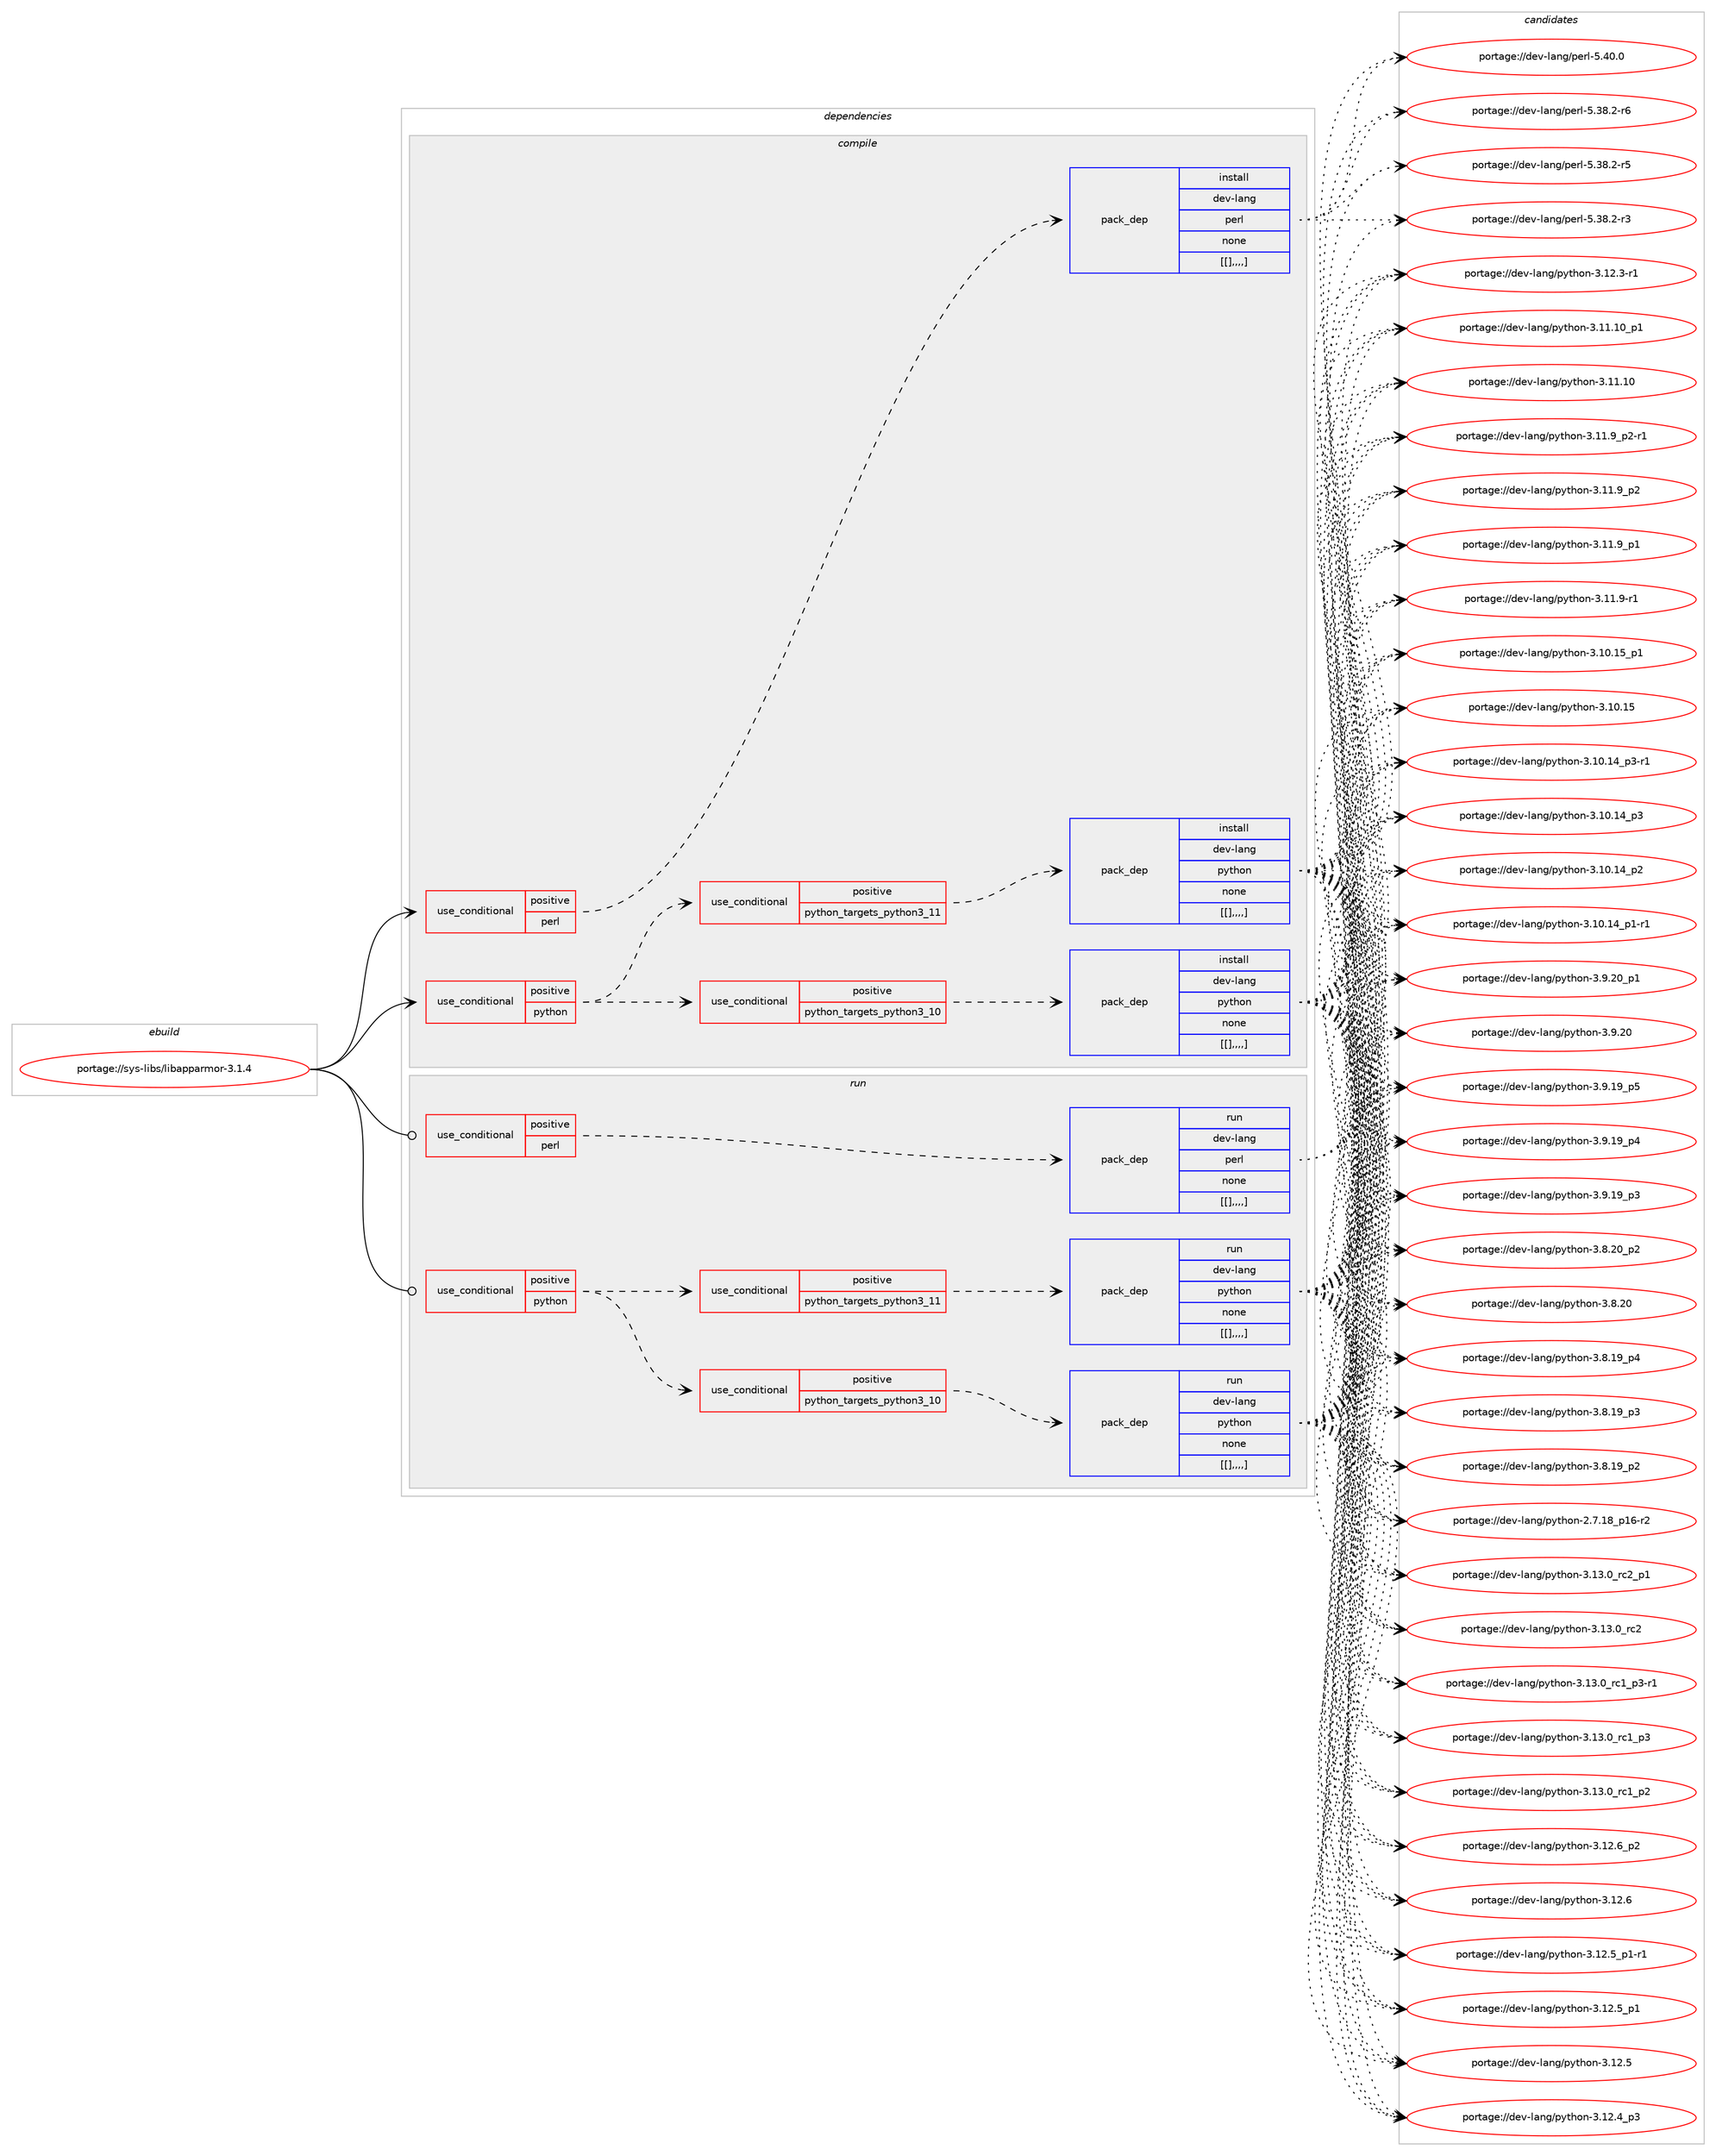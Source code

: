 digraph prolog {

# *************
# Graph options
# *************

newrank=true;
concentrate=true;
compound=true;
graph [rankdir=LR,fontname=Helvetica,fontsize=10,ranksep=1.5];#, ranksep=2.5, nodesep=0.2];
edge  [arrowhead=vee];
node  [fontname=Helvetica,fontsize=10];

# **********
# The ebuild
# **********

subgraph cluster_leftcol {
color=gray;
label=<<i>ebuild</i>>;
id [label="portage://sys-libs/libapparmor-3.1.4", color=red, width=4, href="../sys-libs/libapparmor-3.1.4.svg"];
}

# ****************
# The dependencies
# ****************

subgraph cluster_midcol {
color=gray;
label=<<i>dependencies</i>>;
subgraph cluster_compile {
fillcolor="#eeeeee";
style=filled;
label=<<i>compile</i>>;
subgraph cond122296 {
dependency453579 [label=<<TABLE BORDER="0" CELLBORDER="1" CELLSPACING="0" CELLPADDING="4"><TR><TD ROWSPAN="3" CELLPADDING="10">use_conditional</TD></TR><TR><TD>positive</TD></TR><TR><TD>perl</TD></TR></TABLE>>, shape=none, color=red];
subgraph pack328279 {
dependency453580 [label=<<TABLE BORDER="0" CELLBORDER="1" CELLSPACING="0" CELLPADDING="4" WIDTH="220"><TR><TD ROWSPAN="6" CELLPADDING="30">pack_dep</TD></TR><TR><TD WIDTH="110">install</TD></TR><TR><TD>dev-lang</TD></TR><TR><TD>perl</TD></TR><TR><TD>none</TD></TR><TR><TD>[[],,,,]</TD></TR></TABLE>>, shape=none, color=blue];
}
dependency453579:e -> dependency453580:w [weight=20,style="dashed",arrowhead="vee"];
}
id:e -> dependency453579:w [weight=20,style="solid",arrowhead="vee"];
subgraph cond122297 {
dependency453581 [label=<<TABLE BORDER="0" CELLBORDER="1" CELLSPACING="0" CELLPADDING="4"><TR><TD ROWSPAN="3" CELLPADDING="10">use_conditional</TD></TR><TR><TD>positive</TD></TR><TR><TD>python</TD></TR></TABLE>>, shape=none, color=red];
subgraph cond122298 {
dependency453582 [label=<<TABLE BORDER="0" CELLBORDER="1" CELLSPACING="0" CELLPADDING="4"><TR><TD ROWSPAN="3" CELLPADDING="10">use_conditional</TD></TR><TR><TD>positive</TD></TR><TR><TD>python_targets_python3_10</TD></TR></TABLE>>, shape=none, color=red];
subgraph pack328280 {
dependency453583 [label=<<TABLE BORDER="0" CELLBORDER="1" CELLSPACING="0" CELLPADDING="4" WIDTH="220"><TR><TD ROWSPAN="6" CELLPADDING="30">pack_dep</TD></TR><TR><TD WIDTH="110">install</TD></TR><TR><TD>dev-lang</TD></TR><TR><TD>python</TD></TR><TR><TD>none</TD></TR><TR><TD>[[],,,,]</TD></TR></TABLE>>, shape=none, color=blue];
}
dependency453582:e -> dependency453583:w [weight=20,style="dashed",arrowhead="vee"];
}
dependency453581:e -> dependency453582:w [weight=20,style="dashed",arrowhead="vee"];
subgraph cond122299 {
dependency453584 [label=<<TABLE BORDER="0" CELLBORDER="1" CELLSPACING="0" CELLPADDING="4"><TR><TD ROWSPAN="3" CELLPADDING="10">use_conditional</TD></TR><TR><TD>positive</TD></TR><TR><TD>python_targets_python3_11</TD></TR></TABLE>>, shape=none, color=red];
subgraph pack328281 {
dependency453585 [label=<<TABLE BORDER="0" CELLBORDER="1" CELLSPACING="0" CELLPADDING="4" WIDTH="220"><TR><TD ROWSPAN="6" CELLPADDING="30">pack_dep</TD></TR><TR><TD WIDTH="110">install</TD></TR><TR><TD>dev-lang</TD></TR><TR><TD>python</TD></TR><TR><TD>none</TD></TR><TR><TD>[[],,,,]</TD></TR></TABLE>>, shape=none, color=blue];
}
dependency453584:e -> dependency453585:w [weight=20,style="dashed",arrowhead="vee"];
}
dependency453581:e -> dependency453584:w [weight=20,style="dashed",arrowhead="vee"];
}
id:e -> dependency453581:w [weight=20,style="solid",arrowhead="vee"];
}
subgraph cluster_compileandrun {
fillcolor="#eeeeee";
style=filled;
label=<<i>compile and run</i>>;
}
subgraph cluster_run {
fillcolor="#eeeeee";
style=filled;
label=<<i>run</i>>;
subgraph cond122300 {
dependency453586 [label=<<TABLE BORDER="0" CELLBORDER="1" CELLSPACING="0" CELLPADDING="4"><TR><TD ROWSPAN="3" CELLPADDING="10">use_conditional</TD></TR><TR><TD>positive</TD></TR><TR><TD>perl</TD></TR></TABLE>>, shape=none, color=red];
subgraph pack328282 {
dependency453587 [label=<<TABLE BORDER="0" CELLBORDER="1" CELLSPACING="0" CELLPADDING="4" WIDTH="220"><TR><TD ROWSPAN="6" CELLPADDING="30">pack_dep</TD></TR><TR><TD WIDTH="110">run</TD></TR><TR><TD>dev-lang</TD></TR><TR><TD>perl</TD></TR><TR><TD>none</TD></TR><TR><TD>[[],,,,]</TD></TR></TABLE>>, shape=none, color=blue];
}
dependency453586:e -> dependency453587:w [weight=20,style="dashed",arrowhead="vee"];
}
id:e -> dependency453586:w [weight=20,style="solid",arrowhead="odot"];
subgraph cond122301 {
dependency453588 [label=<<TABLE BORDER="0" CELLBORDER="1" CELLSPACING="0" CELLPADDING="4"><TR><TD ROWSPAN="3" CELLPADDING="10">use_conditional</TD></TR><TR><TD>positive</TD></TR><TR><TD>python</TD></TR></TABLE>>, shape=none, color=red];
subgraph cond122302 {
dependency453589 [label=<<TABLE BORDER="0" CELLBORDER="1" CELLSPACING="0" CELLPADDING="4"><TR><TD ROWSPAN="3" CELLPADDING="10">use_conditional</TD></TR><TR><TD>positive</TD></TR><TR><TD>python_targets_python3_10</TD></TR></TABLE>>, shape=none, color=red];
subgraph pack328283 {
dependency453590 [label=<<TABLE BORDER="0" CELLBORDER="1" CELLSPACING="0" CELLPADDING="4" WIDTH="220"><TR><TD ROWSPAN="6" CELLPADDING="30">pack_dep</TD></TR><TR><TD WIDTH="110">run</TD></TR><TR><TD>dev-lang</TD></TR><TR><TD>python</TD></TR><TR><TD>none</TD></TR><TR><TD>[[],,,,]</TD></TR></TABLE>>, shape=none, color=blue];
}
dependency453589:e -> dependency453590:w [weight=20,style="dashed",arrowhead="vee"];
}
dependency453588:e -> dependency453589:w [weight=20,style="dashed",arrowhead="vee"];
subgraph cond122303 {
dependency453591 [label=<<TABLE BORDER="0" CELLBORDER="1" CELLSPACING="0" CELLPADDING="4"><TR><TD ROWSPAN="3" CELLPADDING="10">use_conditional</TD></TR><TR><TD>positive</TD></TR><TR><TD>python_targets_python3_11</TD></TR></TABLE>>, shape=none, color=red];
subgraph pack328284 {
dependency453592 [label=<<TABLE BORDER="0" CELLBORDER="1" CELLSPACING="0" CELLPADDING="4" WIDTH="220"><TR><TD ROWSPAN="6" CELLPADDING="30">pack_dep</TD></TR><TR><TD WIDTH="110">run</TD></TR><TR><TD>dev-lang</TD></TR><TR><TD>python</TD></TR><TR><TD>none</TD></TR><TR><TD>[[],,,,]</TD></TR></TABLE>>, shape=none, color=blue];
}
dependency453591:e -> dependency453592:w [weight=20,style="dashed",arrowhead="vee"];
}
dependency453588:e -> dependency453591:w [weight=20,style="dashed",arrowhead="vee"];
}
id:e -> dependency453588:w [weight=20,style="solid",arrowhead="odot"];
}
}

# **************
# The candidates
# **************

subgraph cluster_choices {
rank=same;
color=gray;
label=<<i>candidates</i>>;

subgraph choice328279 {
color=black;
nodesep=1;
choice10010111845108971101034711210111410845534652484648 [label="portage://dev-lang/perl-5.40.0", color=red, width=4,href="../dev-lang/perl-5.40.0.svg"];
choice100101118451089711010347112101114108455346515646504511454 [label="portage://dev-lang/perl-5.38.2-r6", color=red, width=4,href="../dev-lang/perl-5.38.2-r6.svg"];
choice100101118451089711010347112101114108455346515646504511453 [label="portage://dev-lang/perl-5.38.2-r5", color=red, width=4,href="../dev-lang/perl-5.38.2-r5.svg"];
choice100101118451089711010347112101114108455346515646504511451 [label="portage://dev-lang/perl-5.38.2-r3", color=red, width=4,href="../dev-lang/perl-5.38.2-r3.svg"];
dependency453580:e -> choice10010111845108971101034711210111410845534652484648:w [style=dotted,weight="100"];
dependency453580:e -> choice100101118451089711010347112101114108455346515646504511454:w [style=dotted,weight="100"];
dependency453580:e -> choice100101118451089711010347112101114108455346515646504511453:w [style=dotted,weight="100"];
dependency453580:e -> choice100101118451089711010347112101114108455346515646504511451:w [style=dotted,weight="100"];
}
subgraph choice328280 {
color=black;
nodesep=1;
choice100101118451089711010347112121116104111110455146495146489511499509511249 [label="portage://dev-lang/python-3.13.0_rc2_p1", color=red, width=4,href="../dev-lang/python-3.13.0_rc2_p1.svg"];
choice10010111845108971101034711212111610411111045514649514648951149950 [label="portage://dev-lang/python-3.13.0_rc2", color=red, width=4,href="../dev-lang/python-3.13.0_rc2.svg"];
choice1001011184510897110103471121211161041111104551464951464895114994995112514511449 [label="portage://dev-lang/python-3.13.0_rc1_p3-r1", color=red, width=4,href="../dev-lang/python-3.13.0_rc1_p3-r1.svg"];
choice100101118451089711010347112121116104111110455146495146489511499499511251 [label="portage://dev-lang/python-3.13.0_rc1_p3", color=red, width=4,href="../dev-lang/python-3.13.0_rc1_p3.svg"];
choice100101118451089711010347112121116104111110455146495146489511499499511250 [label="portage://dev-lang/python-3.13.0_rc1_p2", color=red, width=4,href="../dev-lang/python-3.13.0_rc1_p2.svg"];
choice100101118451089711010347112121116104111110455146495046549511250 [label="portage://dev-lang/python-3.12.6_p2", color=red, width=4,href="../dev-lang/python-3.12.6_p2.svg"];
choice10010111845108971101034711212111610411111045514649504654 [label="portage://dev-lang/python-3.12.6", color=red, width=4,href="../dev-lang/python-3.12.6.svg"];
choice1001011184510897110103471121211161041111104551464950465395112494511449 [label="portage://dev-lang/python-3.12.5_p1-r1", color=red, width=4,href="../dev-lang/python-3.12.5_p1-r1.svg"];
choice100101118451089711010347112121116104111110455146495046539511249 [label="portage://dev-lang/python-3.12.5_p1", color=red, width=4,href="../dev-lang/python-3.12.5_p1.svg"];
choice10010111845108971101034711212111610411111045514649504653 [label="portage://dev-lang/python-3.12.5", color=red, width=4,href="../dev-lang/python-3.12.5.svg"];
choice100101118451089711010347112121116104111110455146495046529511251 [label="portage://dev-lang/python-3.12.4_p3", color=red, width=4,href="../dev-lang/python-3.12.4_p3.svg"];
choice100101118451089711010347112121116104111110455146495046514511449 [label="portage://dev-lang/python-3.12.3-r1", color=red, width=4,href="../dev-lang/python-3.12.3-r1.svg"];
choice10010111845108971101034711212111610411111045514649494649489511249 [label="portage://dev-lang/python-3.11.10_p1", color=red, width=4,href="../dev-lang/python-3.11.10_p1.svg"];
choice1001011184510897110103471121211161041111104551464949464948 [label="portage://dev-lang/python-3.11.10", color=red, width=4,href="../dev-lang/python-3.11.10.svg"];
choice1001011184510897110103471121211161041111104551464949465795112504511449 [label="portage://dev-lang/python-3.11.9_p2-r1", color=red, width=4,href="../dev-lang/python-3.11.9_p2-r1.svg"];
choice100101118451089711010347112121116104111110455146494946579511250 [label="portage://dev-lang/python-3.11.9_p2", color=red, width=4,href="../dev-lang/python-3.11.9_p2.svg"];
choice100101118451089711010347112121116104111110455146494946579511249 [label="portage://dev-lang/python-3.11.9_p1", color=red, width=4,href="../dev-lang/python-3.11.9_p1.svg"];
choice100101118451089711010347112121116104111110455146494946574511449 [label="portage://dev-lang/python-3.11.9-r1", color=red, width=4,href="../dev-lang/python-3.11.9-r1.svg"];
choice10010111845108971101034711212111610411111045514649484649539511249 [label="portage://dev-lang/python-3.10.15_p1", color=red, width=4,href="../dev-lang/python-3.10.15_p1.svg"];
choice1001011184510897110103471121211161041111104551464948464953 [label="portage://dev-lang/python-3.10.15", color=red, width=4,href="../dev-lang/python-3.10.15.svg"];
choice100101118451089711010347112121116104111110455146494846495295112514511449 [label="portage://dev-lang/python-3.10.14_p3-r1", color=red, width=4,href="../dev-lang/python-3.10.14_p3-r1.svg"];
choice10010111845108971101034711212111610411111045514649484649529511251 [label="portage://dev-lang/python-3.10.14_p3", color=red, width=4,href="../dev-lang/python-3.10.14_p3.svg"];
choice10010111845108971101034711212111610411111045514649484649529511250 [label="portage://dev-lang/python-3.10.14_p2", color=red, width=4,href="../dev-lang/python-3.10.14_p2.svg"];
choice100101118451089711010347112121116104111110455146494846495295112494511449 [label="portage://dev-lang/python-3.10.14_p1-r1", color=red, width=4,href="../dev-lang/python-3.10.14_p1-r1.svg"];
choice100101118451089711010347112121116104111110455146574650489511249 [label="portage://dev-lang/python-3.9.20_p1", color=red, width=4,href="../dev-lang/python-3.9.20_p1.svg"];
choice10010111845108971101034711212111610411111045514657465048 [label="portage://dev-lang/python-3.9.20", color=red, width=4,href="../dev-lang/python-3.9.20.svg"];
choice100101118451089711010347112121116104111110455146574649579511253 [label="portage://dev-lang/python-3.9.19_p5", color=red, width=4,href="../dev-lang/python-3.9.19_p5.svg"];
choice100101118451089711010347112121116104111110455146574649579511252 [label="portage://dev-lang/python-3.9.19_p4", color=red, width=4,href="../dev-lang/python-3.9.19_p4.svg"];
choice100101118451089711010347112121116104111110455146574649579511251 [label="portage://dev-lang/python-3.9.19_p3", color=red, width=4,href="../dev-lang/python-3.9.19_p3.svg"];
choice100101118451089711010347112121116104111110455146564650489511250 [label="portage://dev-lang/python-3.8.20_p2", color=red, width=4,href="../dev-lang/python-3.8.20_p2.svg"];
choice10010111845108971101034711212111610411111045514656465048 [label="portage://dev-lang/python-3.8.20", color=red, width=4,href="../dev-lang/python-3.8.20.svg"];
choice100101118451089711010347112121116104111110455146564649579511252 [label="portage://dev-lang/python-3.8.19_p4", color=red, width=4,href="../dev-lang/python-3.8.19_p4.svg"];
choice100101118451089711010347112121116104111110455146564649579511251 [label="portage://dev-lang/python-3.8.19_p3", color=red, width=4,href="../dev-lang/python-3.8.19_p3.svg"];
choice100101118451089711010347112121116104111110455146564649579511250 [label="portage://dev-lang/python-3.8.19_p2", color=red, width=4,href="../dev-lang/python-3.8.19_p2.svg"];
choice100101118451089711010347112121116104111110455046554649569511249544511450 [label="portage://dev-lang/python-2.7.18_p16-r2", color=red, width=4,href="../dev-lang/python-2.7.18_p16-r2.svg"];
dependency453583:e -> choice100101118451089711010347112121116104111110455146495146489511499509511249:w [style=dotted,weight="100"];
dependency453583:e -> choice10010111845108971101034711212111610411111045514649514648951149950:w [style=dotted,weight="100"];
dependency453583:e -> choice1001011184510897110103471121211161041111104551464951464895114994995112514511449:w [style=dotted,weight="100"];
dependency453583:e -> choice100101118451089711010347112121116104111110455146495146489511499499511251:w [style=dotted,weight="100"];
dependency453583:e -> choice100101118451089711010347112121116104111110455146495146489511499499511250:w [style=dotted,weight="100"];
dependency453583:e -> choice100101118451089711010347112121116104111110455146495046549511250:w [style=dotted,weight="100"];
dependency453583:e -> choice10010111845108971101034711212111610411111045514649504654:w [style=dotted,weight="100"];
dependency453583:e -> choice1001011184510897110103471121211161041111104551464950465395112494511449:w [style=dotted,weight="100"];
dependency453583:e -> choice100101118451089711010347112121116104111110455146495046539511249:w [style=dotted,weight="100"];
dependency453583:e -> choice10010111845108971101034711212111610411111045514649504653:w [style=dotted,weight="100"];
dependency453583:e -> choice100101118451089711010347112121116104111110455146495046529511251:w [style=dotted,weight="100"];
dependency453583:e -> choice100101118451089711010347112121116104111110455146495046514511449:w [style=dotted,weight="100"];
dependency453583:e -> choice10010111845108971101034711212111610411111045514649494649489511249:w [style=dotted,weight="100"];
dependency453583:e -> choice1001011184510897110103471121211161041111104551464949464948:w [style=dotted,weight="100"];
dependency453583:e -> choice1001011184510897110103471121211161041111104551464949465795112504511449:w [style=dotted,weight="100"];
dependency453583:e -> choice100101118451089711010347112121116104111110455146494946579511250:w [style=dotted,weight="100"];
dependency453583:e -> choice100101118451089711010347112121116104111110455146494946579511249:w [style=dotted,weight="100"];
dependency453583:e -> choice100101118451089711010347112121116104111110455146494946574511449:w [style=dotted,weight="100"];
dependency453583:e -> choice10010111845108971101034711212111610411111045514649484649539511249:w [style=dotted,weight="100"];
dependency453583:e -> choice1001011184510897110103471121211161041111104551464948464953:w [style=dotted,weight="100"];
dependency453583:e -> choice100101118451089711010347112121116104111110455146494846495295112514511449:w [style=dotted,weight="100"];
dependency453583:e -> choice10010111845108971101034711212111610411111045514649484649529511251:w [style=dotted,weight="100"];
dependency453583:e -> choice10010111845108971101034711212111610411111045514649484649529511250:w [style=dotted,weight="100"];
dependency453583:e -> choice100101118451089711010347112121116104111110455146494846495295112494511449:w [style=dotted,weight="100"];
dependency453583:e -> choice100101118451089711010347112121116104111110455146574650489511249:w [style=dotted,weight="100"];
dependency453583:e -> choice10010111845108971101034711212111610411111045514657465048:w [style=dotted,weight="100"];
dependency453583:e -> choice100101118451089711010347112121116104111110455146574649579511253:w [style=dotted,weight="100"];
dependency453583:e -> choice100101118451089711010347112121116104111110455146574649579511252:w [style=dotted,weight="100"];
dependency453583:e -> choice100101118451089711010347112121116104111110455146574649579511251:w [style=dotted,weight="100"];
dependency453583:e -> choice100101118451089711010347112121116104111110455146564650489511250:w [style=dotted,weight="100"];
dependency453583:e -> choice10010111845108971101034711212111610411111045514656465048:w [style=dotted,weight="100"];
dependency453583:e -> choice100101118451089711010347112121116104111110455146564649579511252:w [style=dotted,weight="100"];
dependency453583:e -> choice100101118451089711010347112121116104111110455146564649579511251:w [style=dotted,weight="100"];
dependency453583:e -> choice100101118451089711010347112121116104111110455146564649579511250:w [style=dotted,weight="100"];
dependency453583:e -> choice100101118451089711010347112121116104111110455046554649569511249544511450:w [style=dotted,weight="100"];
}
subgraph choice328281 {
color=black;
nodesep=1;
choice100101118451089711010347112121116104111110455146495146489511499509511249 [label="portage://dev-lang/python-3.13.0_rc2_p1", color=red, width=4,href="../dev-lang/python-3.13.0_rc2_p1.svg"];
choice10010111845108971101034711212111610411111045514649514648951149950 [label="portage://dev-lang/python-3.13.0_rc2", color=red, width=4,href="../dev-lang/python-3.13.0_rc2.svg"];
choice1001011184510897110103471121211161041111104551464951464895114994995112514511449 [label="portage://dev-lang/python-3.13.0_rc1_p3-r1", color=red, width=4,href="../dev-lang/python-3.13.0_rc1_p3-r1.svg"];
choice100101118451089711010347112121116104111110455146495146489511499499511251 [label="portage://dev-lang/python-3.13.0_rc1_p3", color=red, width=4,href="../dev-lang/python-3.13.0_rc1_p3.svg"];
choice100101118451089711010347112121116104111110455146495146489511499499511250 [label="portage://dev-lang/python-3.13.0_rc1_p2", color=red, width=4,href="../dev-lang/python-3.13.0_rc1_p2.svg"];
choice100101118451089711010347112121116104111110455146495046549511250 [label="portage://dev-lang/python-3.12.6_p2", color=red, width=4,href="../dev-lang/python-3.12.6_p2.svg"];
choice10010111845108971101034711212111610411111045514649504654 [label="portage://dev-lang/python-3.12.6", color=red, width=4,href="../dev-lang/python-3.12.6.svg"];
choice1001011184510897110103471121211161041111104551464950465395112494511449 [label="portage://dev-lang/python-3.12.5_p1-r1", color=red, width=4,href="../dev-lang/python-3.12.5_p1-r1.svg"];
choice100101118451089711010347112121116104111110455146495046539511249 [label="portage://dev-lang/python-3.12.5_p1", color=red, width=4,href="../dev-lang/python-3.12.5_p1.svg"];
choice10010111845108971101034711212111610411111045514649504653 [label="portage://dev-lang/python-3.12.5", color=red, width=4,href="../dev-lang/python-3.12.5.svg"];
choice100101118451089711010347112121116104111110455146495046529511251 [label="portage://dev-lang/python-3.12.4_p3", color=red, width=4,href="../dev-lang/python-3.12.4_p3.svg"];
choice100101118451089711010347112121116104111110455146495046514511449 [label="portage://dev-lang/python-3.12.3-r1", color=red, width=4,href="../dev-lang/python-3.12.3-r1.svg"];
choice10010111845108971101034711212111610411111045514649494649489511249 [label="portage://dev-lang/python-3.11.10_p1", color=red, width=4,href="../dev-lang/python-3.11.10_p1.svg"];
choice1001011184510897110103471121211161041111104551464949464948 [label="portage://dev-lang/python-3.11.10", color=red, width=4,href="../dev-lang/python-3.11.10.svg"];
choice1001011184510897110103471121211161041111104551464949465795112504511449 [label="portage://dev-lang/python-3.11.9_p2-r1", color=red, width=4,href="../dev-lang/python-3.11.9_p2-r1.svg"];
choice100101118451089711010347112121116104111110455146494946579511250 [label="portage://dev-lang/python-3.11.9_p2", color=red, width=4,href="../dev-lang/python-3.11.9_p2.svg"];
choice100101118451089711010347112121116104111110455146494946579511249 [label="portage://dev-lang/python-3.11.9_p1", color=red, width=4,href="../dev-lang/python-3.11.9_p1.svg"];
choice100101118451089711010347112121116104111110455146494946574511449 [label="portage://dev-lang/python-3.11.9-r1", color=red, width=4,href="../dev-lang/python-3.11.9-r1.svg"];
choice10010111845108971101034711212111610411111045514649484649539511249 [label="portage://dev-lang/python-3.10.15_p1", color=red, width=4,href="../dev-lang/python-3.10.15_p1.svg"];
choice1001011184510897110103471121211161041111104551464948464953 [label="portage://dev-lang/python-3.10.15", color=red, width=4,href="../dev-lang/python-3.10.15.svg"];
choice100101118451089711010347112121116104111110455146494846495295112514511449 [label="portage://dev-lang/python-3.10.14_p3-r1", color=red, width=4,href="../dev-lang/python-3.10.14_p3-r1.svg"];
choice10010111845108971101034711212111610411111045514649484649529511251 [label="portage://dev-lang/python-3.10.14_p3", color=red, width=4,href="../dev-lang/python-3.10.14_p3.svg"];
choice10010111845108971101034711212111610411111045514649484649529511250 [label="portage://dev-lang/python-3.10.14_p2", color=red, width=4,href="../dev-lang/python-3.10.14_p2.svg"];
choice100101118451089711010347112121116104111110455146494846495295112494511449 [label="portage://dev-lang/python-3.10.14_p1-r1", color=red, width=4,href="../dev-lang/python-3.10.14_p1-r1.svg"];
choice100101118451089711010347112121116104111110455146574650489511249 [label="portage://dev-lang/python-3.9.20_p1", color=red, width=4,href="../dev-lang/python-3.9.20_p1.svg"];
choice10010111845108971101034711212111610411111045514657465048 [label="portage://dev-lang/python-3.9.20", color=red, width=4,href="../dev-lang/python-3.9.20.svg"];
choice100101118451089711010347112121116104111110455146574649579511253 [label="portage://dev-lang/python-3.9.19_p5", color=red, width=4,href="../dev-lang/python-3.9.19_p5.svg"];
choice100101118451089711010347112121116104111110455146574649579511252 [label="portage://dev-lang/python-3.9.19_p4", color=red, width=4,href="../dev-lang/python-3.9.19_p4.svg"];
choice100101118451089711010347112121116104111110455146574649579511251 [label="portage://dev-lang/python-3.9.19_p3", color=red, width=4,href="../dev-lang/python-3.9.19_p3.svg"];
choice100101118451089711010347112121116104111110455146564650489511250 [label="portage://dev-lang/python-3.8.20_p2", color=red, width=4,href="../dev-lang/python-3.8.20_p2.svg"];
choice10010111845108971101034711212111610411111045514656465048 [label="portage://dev-lang/python-3.8.20", color=red, width=4,href="../dev-lang/python-3.8.20.svg"];
choice100101118451089711010347112121116104111110455146564649579511252 [label="portage://dev-lang/python-3.8.19_p4", color=red, width=4,href="../dev-lang/python-3.8.19_p4.svg"];
choice100101118451089711010347112121116104111110455146564649579511251 [label="portage://dev-lang/python-3.8.19_p3", color=red, width=4,href="../dev-lang/python-3.8.19_p3.svg"];
choice100101118451089711010347112121116104111110455146564649579511250 [label="portage://dev-lang/python-3.8.19_p2", color=red, width=4,href="../dev-lang/python-3.8.19_p2.svg"];
choice100101118451089711010347112121116104111110455046554649569511249544511450 [label="portage://dev-lang/python-2.7.18_p16-r2", color=red, width=4,href="../dev-lang/python-2.7.18_p16-r2.svg"];
dependency453585:e -> choice100101118451089711010347112121116104111110455146495146489511499509511249:w [style=dotted,weight="100"];
dependency453585:e -> choice10010111845108971101034711212111610411111045514649514648951149950:w [style=dotted,weight="100"];
dependency453585:e -> choice1001011184510897110103471121211161041111104551464951464895114994995112514511449:w [style=dotted,weight="100"];
dependency453585:e -> choice100101118451089711010347112121116104111110455146495146489511499499511251:w [style=dotted,weight="100"];
dependency453585:e -> choice100101118451089711010347112121116104111110455146495146489511499499511250:w [style=dotted,weight="100"];
dependency453585:e -> choice100101118451089711010347112121116104111110455146495046549511250:w [style=dotted,weight="100"];
dependency453585:e -> choice10010111845108971101034711212111610411111045514649504654:w [style=dotted,weight="100"];
dependency453585:e -> choice1001011184510897110103471121211161041111104551464950465395112494511449:w [style=dotted,weight="100"];
dependency453585:e -> choice100101118451089711010347112121116104111110455146495046539511249:w [style=dotted,weight="100"];
dependency453585:e -> choice10010111845108971101034711212111610411111045514649504653:w [style=dotted,weight="100"];
dependency453585:e -> choice100101118451089711010347112121116104111110455146495046529511251:w [style=dotted,weight="100"];
dependency453585:e -> choice100101118451089711010347112121116104111110455146495046514511449:w [style=dotted,weight="100"];
dependency453585:e -> choice10010111845108971101034711212111610411111045514649494649489511249:w [style=dotted,weight="100"];
dependency453585:e -> choice1001011184510897110103471121211161041111104551464949464948:w [style=dotted,weight="100"];
dependency453585:e -> choice1001011184510897110103471121211161041111104551464949465795112504511449:w [style=dotted,weight="100"];
dependency453585:e -> choice100101118451089711010347112121116104111110455146494946579511250:w [style=dotted,weight="100"];
dependency453585:e -> choice100101118451089711010347112121116104111110455146494946579511249:w [style=dotted,weight="100"];
dependency453585:e -> choice100101118451089711010347112121116104111110455146494946574511449:w [style=dotted,weight="100"];
dependency453585:e -> choice10010111845108971101034711212111610411111045514649484649539511249:w [style=dotted,weight="100"];
dependency453585:e -> choice1001011184510897110103471121211161041111104551464948464953:w [style=dotted,weight="100"];
dependency453585:e -> choice100101118451089711010347112121116104111110455146494846495295112514511449:w [style=dotted,weight="100"];
dependency453585:e -> choice10010111845108971101034711212111610411111045514649484649529511251:w [style=dotted,weight="100"];
dependency453585:e -> choice10010111845108971101034711212111610411111045514649484649529511250:w [style=dotted,weight="100"];
dependency453585:e -> choice100101118451089711010347112121116104111110455146494846495295112494511449:w [style=dotted,weight="100"];
dependency453585:e -> choice100101118451089711010347112121116104111110455146574650489511249:w [style=dotted,weight="100"];
dependency453585:e -> choice10010111845108971101034711212111610411111045514657465048:w [style=dotted,weight="100"];
dependency453585:e -> choice100101118451089711010347112121116104111110455146574649579511253:w [style=dotted,weight="100"];
dependency453585:e -> choice100101118451089711010347112121116104111110455146574649579511252:w [style=dotted,weight="100"];
dependency453585:e -> choice100101118451089711010347112121116104111110455146574649579511251:w [style=dotted,weight="100"];
dependency453585:e -> choice100101118451089711010347112121116104111110455146564650489511250:w [style=dotted,weight="100"];
dependency453585:e -> choice10010111845108971101034711212111610411111045514656465048:w [style=dotted,weight="100"];
dependency453585:e -> choice100101118451089711010347112121116104111110455146564649579511252:w [style=dotted,weight="100"];
dependency453585:e -> choice100101118451089711010347112121116104111110455146564649579511251:w [style=dotted,weight="100"];
dependency453585:e -> choice100101118451089711010347112121116104111110455146564649579511250:w [style=dotted,weight="100"];
dependency453585:e -> choice100101118451089711010347112121116104111110455046554649569511249544511450:w [style=dotted,weight="100"];
}
subgraph choice328282 {
color=black;
nodesep=1;
choice10010111845108971101034711210111410845534652484648 [label="portage://dev-lang/perl-5.40.0", color=red, width=4,href="../dev-lang/perl-5.40.0.svg"];
choice100101118451089711010347112101114108455346515646504511454 [label="portage://dev-lang/perl-5.38.2-r6", color=red, width=4,href="../dev-lang/perl-5.38.2-r6.svg"];
choice100101118451089711010347112101114108455346515646504511453 [label="portage://dev-lang/perl-5.38.2-r5", color=red, width=4,href="../dev-lang/perl-5.38.2-r5.svg"];
choice100101118451089711010347112101114108455346515646504511451 [label="portage://dev-lang/perl-5.38.2-r3", color=red, width=4,href="../dev-lang/perl-5.38.2-r3.svg"];
dependency453587:e -> choice10010111845108971101034711210111410845534652484648:w [style=dotted,weight="100"];
dependency453587:e -> choice100101118451089711010347112101114108455346515646504511454:w [style=dotted,weight="100"];
dependency453587:e -> choice100101118451089711010347112101114108455346515646504511453:w [style=dotted,weight="100"];
dependency453587:e -> choice100101118451089711010347112101114108455346515646504511451:w [style=dotted,weight="100"];
}
subgraph choice328283 {
color=black;
nodesep=1;
choice100101118451089711010347112121116104111110455146495146489511499509511249 [label="portage://dev-lang/python-3.13.0_rc2_p1", color=red, width=4,href="../dev-lang/python-3.13.0_rc2_p1.svg"];
choice10010111845108971101034711212111610411111045514649514648951149950 [label="portage://dev-lang/python-3.13.0_rc2", color=red, width=4,href="../dev-lang/python-3.13.0_rc2.svg"];
choice1001011184510897110103471121211161041111104551464951464895114994995112514511449 [label="portage://dev-lang/python-3.13.0_rc1_p3-r1", color=red, width=4,href="../dev-lang/python-3.13.0_rc1_p3-r1.svg"];
choice100101118451089711010347112121116104111110455146495146489511499499511251 [label="portage://dev-lang/python-3.13.0_rc1_p3", color=red, width=4,href="../dev-lang/python-3.13.0_rc1_p3.svg"];
choice100101118451089711010347112121116104111110455146495146489511499499511250 [label="portage://dev-lang/python-3.13.0_rc1_p2", color=red, width=4,href="../dev-lang/python-3.13.0_rc1_p2.svg"];
choice100101118451089711010347112121116104111110455146495046549511250 [label="portage://dev-lang/python-3.12.6_p2", color=red, width=4,href="../dev-lang/python-3.12.6_p2.svg"];
choice10010111845108971101034711212111610411111045514649504654 [label="portage://dev-lang/python-3.12.6", color=red, width=4,href="../dev-lang/python-3.12.6.svg"];
choice1001011184510897110103471121211161041111104551464950465395112494511449 [label="portage://dev-lang/python-3.12.5_p1-r1", color=red, width=4,href="../dev-lang/python-3.12.5_p1-r1.svg"];
choice100101118451089711010347112121116104111110455146495046539511249 [label="portage://dev-lang/python-3.12.5_p1", color=red, width=4,href="../dev-lang/python-3.12.5_p1.svg"];
choice10010111845108971101034711212111610411111045514649504653 [label="portage://dev-lang/python-3.12.5", color=red, width=4,href="../dev-lang/python-3.12.5.svg"];
choice100101118451089711010347112121116104111110455146495046529511251 [label="portage://dev-lang/python-3.12.4_p3", color=red, width=4,href="../dev-lang/python-3.12.4_p3.svg"];
choice100101118451089711010347112121116104111110455146495046514511449 [label="portage://dev-lang/python-3.12.3-r1", color=red, width=4,href="../dev-lang/python-3.12.3-r1.svg"];
choice10010111845108971101034711212111610411111045514649494649489511249 [label="portage://dev-lang/python-3.11.10_p1", color=red, width=4,href="../dev-lang/python-3.11.10_p1.svg"];
choice1001011184510897110103471121211161041111104551464949464948 [label="portage://dev-lang/python-3.11.10", color=red, width=4,href="../dev-lang/python-3.11.10.svg"];
choice1001011184510897110103471121211161041111104551464949465795112504511449 [label="portage://dev-lang/python-3.11.9_p2-r1", color=red, width=4,href="../dev-lang/python-3.11.9_p2-r1.svg"];
choice100101118451089711010347112121116104111110455146494946579511250 [label="portage://dev-lang/python-3.11.9_p2", color=red, width=4,href="../dev-lang/python-3.11.9_p2.svg"];
choice100101118451089711010347112121116104111110455146494946579511249 [label="portage://dev-lang/python-3.11.9_p1", color=red, width=4,href="../dev-lang/python-3.11.9_p1.svg"];
choice100101118451089711010347112121116104111110455146494946574511449 [label="portage://dev-lang/python-3.11.9-r1", color=red, width=4,href="../dev-lang/python-3.11.9-r1.svg"];
choice10010111845108971101034711212111610411111045514649484649539511249 [label="portage://dev-lang/python-3.10.15_p1", color=red, width=4,href="../dev-lang/python-3.10.15_p1.svg"];
choice1001011184510897110103471121211161041111104551464948464953 [label="portage://dev-lang/python-3.10.15", color=red, width=4,href="../dev-lang/python-3.10.15.svg"];
choice100101118451089711010347112121116104111110455146494846495295112514511449 [label="portage://dev-lang/python-3.10.14_p3-r1", color=red, width=4,href="../dev-lang/python-3.10.14_p3-r1.svg"];
choice10010111845108971101034711212111610411111045514649484649529511251 [label="portage://dev-lang/python-3.10.14_p3", color=red, width=4,href="../dev-lang/python-3.10.14_p3.svg"];
choice10010111845108971101034711212111610411111045514649484649529511250 [label="portage://dev-lang/python-3.10.14_p2", color=red, width=4,href="../dev-lang/python-3.10.14_p2.svg"];
choice100101118451089711010347112121116104111110455146494846495295112494511449 [label="portage://dev-lang/python-3.10.14_p1-r1", color=red, width=4,href="../dev-lang/python-3.10.14_p1-r1.svg"];
choice100101118451089711010347112121116104111110455146574650489511249 [label="portage://dev-lang/python-3.9.20_p1", color=red, width=4,href="../dev-lang/python-3.9.20_p1.svg"];
choice10010111845108971101034711212111610411111045514657465048 [label="portage://dev-lang/python-3.9.20", color=red, width=4,href="../dev-lang/python-3.9.20.svg"];
choice100101118451089711010347112121116104111110455146574649579511253 [label="portage://dev-lang/python-3.9.19_p5", color=red, width=4,href="../dev-lang/python-3.9.19_p5.svg"];
choice100101118451089711010347112121116104111110455146574649579511252 [label="portage://dev-lang/python-3.9.19_p4", color=red, width=4,href="../dev-lang/python-3.9.19_p4.svg"];
choice100101118451089711010347112121116104111110455146574649579511251 [label="portage://dev-lang/python-3.9.19_p3", color=red, width=4,href="../dev-lang/python-3.9.19_p3.svg"];
choice100101118451089711010347112121116104111110455146564650489511250 [label="portage://dev-lang/python-3.8.20_p2", color=red, width=4,href="../dev-lang/python-3.8.20_p2.svg"];
choice10010111845108971101034711212111610411111045514656465048 [label="portage://dev-lang/python-3.8.20", color=red, width=4,href="../dev-lang/python-3.8.20.svg"];
choice100101118451089711010347112121116104111110455146564649579511252 [label="portage://dev-lang/python-3.8.19_p4", color=red, width=4,href="../dev-lang/python-3.8.19_p4.svg"];
choice100101118451089711010347112121116104111110455146564649579511251 [label="portage://dev-lang/python-3.8.19_p3", color=red, width=4,href="../dev-lang/python-3.8.19_p3.svg"];
choice100101118451089711010347112121116104111110455146564649579511250 [label="portage://dev-lang/python-3.8.19_p2", color=red, width=4,href="../dev-lang/python-3.8.19_p2.svg"];
choice100101118451089711010347112121116104111110455046554649569511249544511450 [label="portage://dev-lang/python-2.7.18_p16-r2", color=red, width=4,href="../dev-lang/python-2.7.18_p16-r2.svg"];
dependency453590:e -> choice100101118451089711010347112121116104111110455146495146489511499509511249:w [style=dotted,weight="100"];
dependency453590:e -> choice10010111845108971101034711212111610411111045514649514648951149950:w [style=dotted,weight="100"];
dependency453590:e -> choice1001011184510897110103471121211161041111104551464951464895114994995112514511449:w [style=dotted,weight="100"];
dependency453590:e -> choice100101118451089711010347112121116104111110455146495146489511499499511251:w [style=dotted,weight="100"];
dependency453590:e -> choice100101118451089711010347112121116104111110455146495146489511499499511250:w [style=dotted,weight="100"];
dependency453590:e -> choice100101118451089711010347112121116104111110455146495046549511250:w [style=dotted,weight="100"];
dependency453590:e -> choice10010111845108971101034711212111610411111045514649504654:w [style=dotted,weight="100"];
dependency453590:e -> choice1001011184510897110103471121211161041111104551464950465395112494511449:w [style=dotted,weight="100"];
dependency453590:e -> choice100101118451089711010347112121116104111110455146495046539511249:w [style=dotted,weight="100"];
dependency453590:e -> choice10010111845108971101034711212111610411111045514649504653:w [style=dotted,weight="100"];
dependency453590:e -> choice100101118451089711010347112121116104111110455146495046529511251:w [style=dotted,weight="100"];
dependency453590:e -> choice100101118451089711010347112121116104111110455146495046514511449:w [style=dotted,weight="100"];
dependency453590:e -> choice10010111845108971101034711212111610411111045514649494649489511249:w [style=dotted,weight="100"];
dependency453590:e -> choice1001011184510897110103471121211161041111104551464949464948:w [style=dotted,weight="100"];
dependency453590:e -> choice1001011184510897110103471121211161041111104551464949465795112504511449:w [style=dotted,weight="100"];
dependency453590:e -> choice100101118451089711010347112121116104111110455146494946579511250:w [style=dotted,weight="100"];
dependency453590:e -> choice100101118451089711010347112121116104111110455146494946579511249:w [style=dotted,weight="100"];
dependency453590:e -> choice100101118451089711010347112121116104111110455146494946574511449:w [style=dotted,weight="100"];
dependency453590:e -> choice10010111845108971101034711212111610411111045514649484649539511249:w [style=dotted,weight="100"];
dependency453590:e -> choice1001011184510897110103471121211161041111104551464948464953:w [style=dotted,weight="100"];
dependency453590:e -> choice100101118451089711010347112121116104111110455146494846495295112514511449:w [style=dotted,weight="100"];
dependency453590:e -> choice10010111845108971101034711212111610411111045514649484649529511251:w [style=dotted,weight="100"];
dependency453590:e -> choice10010111845108971101034711212111610411111045514649484649529511250:w [style=dotted,weight="100"];
dependency453590:e -> choice100101118451089711010347112121116104111110455146494846495295112494511449:w [style=dotted,weight="100"];
dependency453590:e -> choice100101118451089711010347112121116104111110455146574650489511249:w [style=dotted,weight="100"];
dependency453590:e -> choice10010111845108971101034711212111610411111045514657465048:w [style=dotted,weight="100"];
dependency453590:e -> choice100101118451089711010347112121116104111110455146574649579511253:w [style=dotted,weight="100"];
dependency453590:e -> choice100101118451089711010347112121116104111110455146574649579511252:w [style=dotted,weight="100"];
dependency453590:e -> choice100101118451089711010347112121116104111110455146574649579511251:w [style=dotted,weight="100"];
dependency453590:e -> choice100101118451089711010347112121116104111110455146564650489511250:w [style=dotted,weight="100"];
dependency453590:e -> choice10010111845108971101034711212111610411111045514656465048:w [style=dotted,weight="100"];
dependency453590:e -> choice100101118451089711010347112121116104111110455146564649579511252:w [style=dotted,weight="100"];
dependency453590:e -> choice100101118451089711010347112121116104111110455146564649579511251:w [style=dotted,weight="100"];
dependency453590:e -> choice100101118451089711010347112121116104111110455146564649579511250:w [style=dotted,weight="100"];
dependency453590:e -> choice100101118451089711010347112121116104111110455046554649569511249544511450:w [style=dotted,weight="100"];
}
subgraph choice328284 {
color=black;
nodesep=1;
choice100101118451089711010347112121116104111110455146495146489511499509511249 [label="portage://dev-lang/python-3.13.0_rc2_p1", color=red, width=4,href="../dev-lang/python-3.13.0_rc2_p1.svg"];
choice10010111845108971101034711212111610411111045514649514648951149950 [label="portage://dev-lang/python-3.13.0_rc2", color=red, width=4,href="../dev-lang/python-3.13.0_rc2.svg"];
choice1001011184510897110103471121211161041111104551464951464895114994995112514511449 [label="portage://dev-lang/python-3.13.0_rc1_p3-r1", color=red, width=4,href="../dev-lang/python-3.13.0_rc1_p3-r1.svg"];
choice100101118451089711010347112121116104111110455146495146489511499499511251 [label="portage://dev-lang/python-3.13.0_rc1_p3", color=red, width=4,href="../dev-lang/python-3.13.0_rc1_p3.svg"];
choice100101118451089711010347112121116104111110455146495146489511499499511250 [label="portage://dev-lang/python-3.13.0_rc1_p2", color=red, width=4,href="../dev-lang/python-3.13.0_rc1_p2.svg"];
choice100101118451089711010347112121116104111110455146495046549511250 [label="portage://dev-lang/python-3.12.6_p2", color=red, width=4,href="../dev-lang/python-3.12.6_p2.svg"];
choice10010111845108971101034711212111610411111045514649504654 [label="portage://dev-lang/python-3.12.6", color=red, width=4,href="../dev-lang/python-3.12.6.svg"];
choice1001011184510897110103471121211161041111104551464950465395112494511449 [label="portage://dev-lang/python-3.12.5_p1-r1", color=red, width=4,href="../dev-lang/python-3.12.5_p1-r1.svg"];
choice100101118451089711010347112121116104111110455146495046539511249 [label="portage://dev-lang/python-3.12.5_p1", color=red, width=4,href="../dev-lang/python-3.12.5_p1.svg"];
choice10010111845108971101034711212111610411111045514649504653 [label="portage://dev-lang/python-3.12.5", color=red, width=4,href="../dev-lang/python-3.12.5.svg"];
choice100101118451089711010347112121116104111110455146495046529511251 [label="portage://dev-lang/python-3.12.4_p3", color=red, width=4,href="../dev-lang/python-3.12.4_p3.svg"];
choice100101118451089711010347112121116104111110455146495046514511449 [label="portage://dev-lang/python-3.12.3-r1", color=red, width=4,href="../dev-lang/python-3.12.3-r1.svg"];
choice10010111845108971101034711212111610411111045514649494649489511249 [label="portage://dev-lang/python-3.11.10_p1", color=red, width=4,href="../dev-lang/python-3.11.10_p1.svg"];
choice1001011184510897110103471121211161041111104551464949464948 [label="portage://dev-lang/python-3.11.10", color=red, width=4,href="../dev-lang/python-3.11.10.svg"];
choice1001011184510897110103471121211161041111104551464949465795112504511449 [label="portage://dev-lang/python-3.11.9_p2-r1", color=red, width=4,href="../dev-lang/python-3.11.9_p2-r1.svg"];
choice100101118451089711010347112121116104111110455146494946579511250 [label="portage://dev-lang/python-3.11.9_p2", color=red, width=4,href="../dev-lang/python-3.11.9_p2.svg"];
choice100101118451089711010347112121116104111110455146494946579511249 [label="portage://dev-lang/python-3.11.9_p1", color=red, width=4,href="../dev-lang/python-3.11.9_p1.svg"];
choice100101118451089711010347112121116104111110455146494946574511449 [label="portage://dev-lang/python-3.11.9-r1", color=red, width=4,href="../dev-lang/python-3.11.9-r1.svg"];
choice10010111845108971101034711212111610411111045514649484649539511249 [label="portage://dev-lang/python-3.10.15_p1", color=red, width=4,href="../dev-lang/python-3.10.15_p1.svg"];
choice1001011184510897110103471121211161041111104551464948464953 [label="portage://dev-lang/python-3.10.15", color=red, width=4,href="../dev-lang/python-3.10.15.svg"];
choice100101118451089711010347112121116104111110455146494846495295112514511449 [label="portage://dev-lang/python-3.10.14_p3-r1", color=red, width=4,href="../dev-lang/python-3.10.14_p3-r1.svg"];
choice10010111845108971101034711212111610411111045514649484649529511251 [label="portage://dev-lang/python-3.10.14_p3", color=red, width=4,href="../dev-lang/python-3.10.14_p3.svg"];
choice10010111845108971101034711212111610411111045514649484649529511250 [label="portage://dev-lang/python-3.10.14_p2", color=red, width=4,href="../dev-lang/python-3.10.14_p2.svg"];
choice100101118451089711010347112121116104111110455146494846495295112494511449 [label="portage://dev-lang/python-3.10.14_p1-r1", color=red, width=4,href="../dev-lang/python-3.10.14_p1-r1.svg"];
choice100101118451089711010347112121116104111110455146574650489511249 [label="portage://dev-lang/python-3.9.20_p1", color=red, width=4,href="../dev-lang/python-3.9.20_p1.svg"];
choice10010111845108971101034711212111610411111045514657465048 [label="portage://dev-lang/python-3.9.20", color=red, width=4,href="../dev-lang/python-3.9.20.svg"];
choice100101118451089711010347112121116104111110455146574649579511253 [label="portage://dev-lang/python-3.9.19_p5", color=red, width=4,href="../dev-lang/python-3.9.19_p5.svg"];
choice100101118451089711010347112121116104111110455146574649579511252 [label="portage://dev-lang/python-3.9.19_p4", color=red, width=4,href="../dev-lang/python-3.9.19_p4.svg"];
choice100101118451089711010347112121116104111110455146574649579511251 [label="portage://dev-lang/python-3.9.19_p3", color=red, width=4,href="../dev-lang/python-3.9.19_p3.svg"];
choice100101118451089711010347112121116104111110455146564650489511250 [label="portage://dev-lang/python-3.8.20_p2", color=red, width=4,href="../dev-lang/python-3.8.20_p2.svg"];
choice10010111845108971101034711212111610411111045514656465048 [label="portage://dev-lang/python-3.8.20", color=red, width=4,href="../dev-lang/python-3.8.20.svg"];
choice100101118451089711010347112121116104111110455146564649579511252 [label="portage://dev-lang/python-3.8.19_p4", color=red, width=4,href="../dev-lang/python-3.8.19_p4.svg"];
choice100101118451089711010347112121116104111110455146564649579511251 [label="portage://dev-lang/python-3.8.19_p3", color=red, width=4,href="../dev-lang/python-3.8.19_p3.svg"];
choice100101118451089711010347112121116104111110455146564649579511250 [label="portage://dev-lang/python-3.8.19_p2", color=red, width=4,href="../dev-lang/python-3.8.19_p2.svg"];
choice100101118451089711010347112121116104111110455046554649569511249544511450 [label="portage://dev-lang/python-2.7.18_p16-r2", color=red, width=4,href="../dev-lang/python-2.7.18_p16-r2.svg"];
dependency453592:e -> choice100101118451089711010347112121116104111110455146495146489511499509511249:w [style=dotted,weight="100"];
dependency453592:e -> choice10010111845108971101034711212111610411111045514649514648951149950:w [style=dotted,weight="100"];
dependency453592:e -> choice1001011184510897110103471121211161041111104551464951464895114994995112514511449:w [style=dotted,weight="100"];
dependency453592:e -> choice100101118451089711010347112121116104111110455146495146489511499499511251:w [style=dotted,weight="100"];
dependency453592:e -> choice100101118451089711010347112121116104111110455146495146489511499499511250:w [style=dotted,weight="100"];
dependency453592:e -> choice100101118451089711010347112121116104111110455146495046549511250:w [style=dotted,weight="100"];
dependency453592:e -> choice10010111845108971101034711212111610411111045514649504654:w [style=dotted,weight="100"];
dependency453592:e -> choice1001011184510897110103471121211161041111104551464950465395112494511449:w [style=dotted,weight="100"];
dependency453592:e -> choice100101118451089711010347112121116104111110455146495046539511249:w [style=dotted,weight="100"];
dependency453592:e -> choice10010111845108971101034711212111610411111045514649504653:w [style=dotted,weight="100"];
dependency453592:e -> choice100101118451089711010347112121116104111110455146495046529511251:w [style=dotted,weight="100"];
dependency453592:e -> choice100101118451089711010347112121116104111110455146495046514511449:w [style=dotted,weight="100"];
dependency453592:e -> choice10010111845108971101034711212111610411111045514649494649489511249:w [style=dotted,weight="100"];
dependency453592:e -> choice1001011184510897110103471121211161041111104551464949464948:w [style=dotted,weight="100"];
dependency453592:e -> choice1001011184510897110103471121211161041111104551464949465795112504511449:w [style=dotted,weight="100"];
dependency453592:e -> choice100101118451089711010347112121116104111110455146494946579511250:w [style=dotted,weight="100"];
dependency453592:e -> choice100101118451089711010347112121116104111110455146494946579511249:w [style=dotted,weight="100"];
dependency453592:e -> choice100101118451089711010347112121116104111110455146494946574511449:w [style=dotted,weight="100"];
dependency453592:e -> choice10010111845108971101034711212111610411111045514649484649539511249:w [style=dotted,weight="100"];
dependency453592:e -> choice1001011184510897110103471121211161041111104551464948464953:w [style=dotted,weight="100"];
dependency453592:e -> choice100101118451089711010347112121116104111110455146494846495295112514511449:w [style=dotted,weight="100"];
dependency453592:e -> choice10010111845108971101034711212111610411111045514649484649529511251:w [style=dotted,weight="100"];
dependency453592:e -> choice10010111845108971101034711212111610411111045514649484649529511250:w [style=dotted,weight="100"];
dependency453592:e -> choice100101118451089711010347112121116104111110455146494846495295112494511449:w [style=dotted,weight="100"];
dependency453592:e -> choice100101118451089711010347112121116104111110455146574650489511249:w [style=dotted,weight="100"];
dependency453592:e -> choice10010111845108971101034711212111610411111045514657465048:w [style=dotted,weight="100"];
dependency453592:e -> choice100101118451089711010347112121116104111110455146574649579511253:w [style=dotted,weight="100"];
dependency453592:e -> choice100101118451089711010347112121116104111110455146574649579511252:w [style=dotted,weight="100"];
dependency453592:e -> choice100101118451089711010347112121116104111110455146574649579511251:w [style=dotted,weight="100"];
dependency453592:e -> choice100101118451089711010347112121116104111110455146564650489511250:w [style=dotted,weight="100"];
dependency453592:e -> choice10010111845108971101034711212111610411111045514656465048:w [style=dotted,weight="100"];
dependency453592:e -> choice100101118451089711010347112121116104111110455146564649579511252:w [style=dotted,weight="100"];
dependency453592:e -> choice100101118451089711010347112121116104111110455146564649579511251:w [style=dotted,weight="100"];
dependency453592:e -> choice100101118451089711010347112121116104111110455146564649579511250:w [style=dotted,weight="100"];
dependency453592:e -> choice100101118451089711010347112121116104111110455046554649569511249544511450:w [style=dotted,weight="100"];
}
}

}

